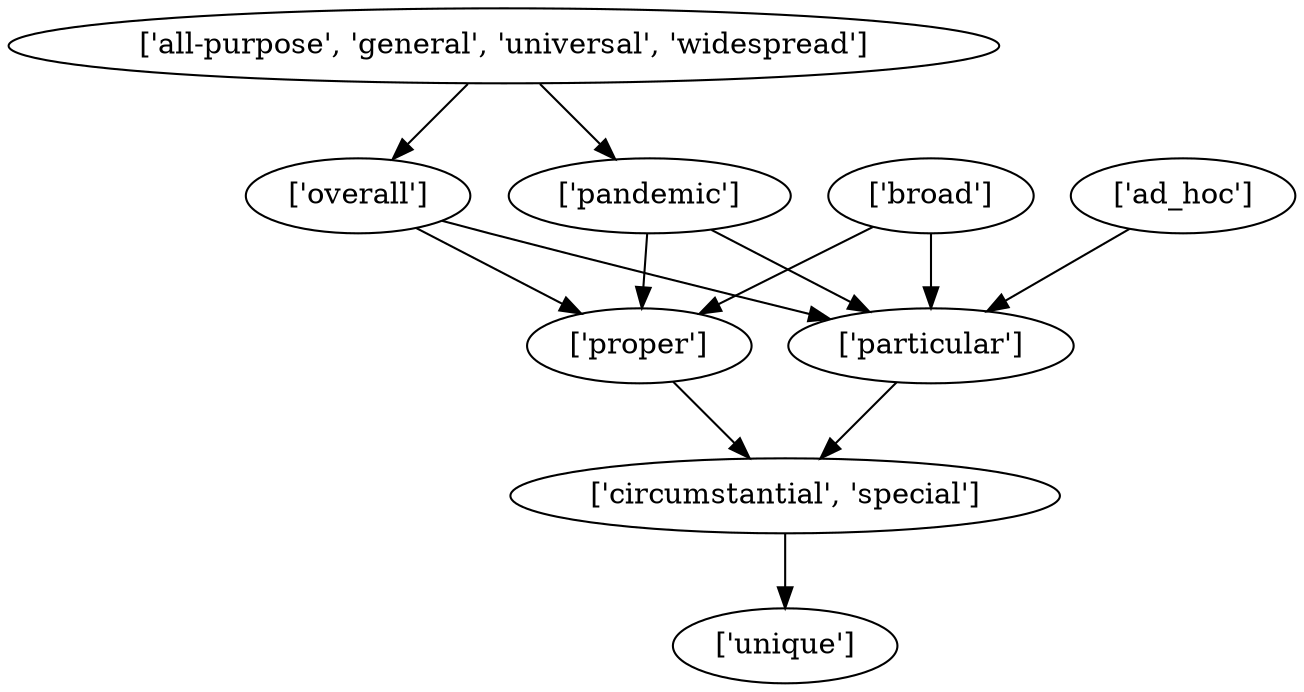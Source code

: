 strict digraph  {
	"['all-purpose', 'general', 'universal', 'widespread']" -> "['overall']";
	"['all-purpose', 'general', 'universal', 'widespread']" -> "['pandemic']";
	"['overall']" -> "['proper']";
	"['overall']" -> "['particular']";
	"['pandemic']" -> "['proper']";
	"['pandemic']" -> "['particular']";
	"['proper']" -> "['circumstantial', 'special']";
	"['particular']" -> "['circumstantial', 'special']";
	"['broad']" -> "['proper']";
	"['broad']" -> "['particular']";
	"['ad_hoc']" -> "['particular']";
	"['circumstantial', 'special']" -> "['unique']";
}
